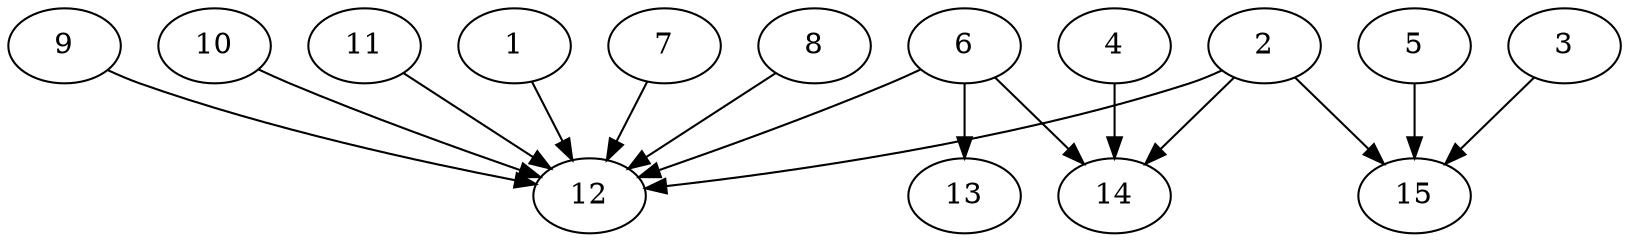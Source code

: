 // DAG automatically generated by daggen at Thu Oct  3 13:59:26 2019
// ./daggen --dot -n 15 --ccr 0.4 --fat 0.9 --regular 0.7 --density 0.7 --mindata 5242880 --maxdata 52428800 
digraph G {
  1 [size="105262080", alpha="0.14", expect_size="42104832"] 
  1 -> 12 [size ="42104832"]
  2 [size="106782720", alpha="0.12", expect_size="42713088"] 
  2 -> 12 [size ="42713088"]
  2 -> 14 [size ="42713088"]
  2 -> 15 [size ="42713088"]
  3 [size="95365120", alpha="0.08", expect_size="38146048"] 
  3 -> 15 [size ="38146048"]
  4 [size="20730880", alpha="0.08", expect_size="8292352"] 
  4 -> 14 [size ="8292352"]
  5 [size="43558400", alpha="0.17", expect_size="17423360"] 
  5 -> 15 [size ="17423360"]
  6 [size="113443840", alpha="0.08", expect_size="45377536"] 
  6 -> 12 [size ="45377536"]
  6 -> 13 [size ="45377536"]
  6 -> 14 [size ="45377536"]
  7 [size="116367360", alpha="0.02", expect_size="46546944"] 
  7 -> 12 [size ="46546944"]
  8 [size="99998720", alpha="0.16", expect_size="39999488"] 
  8 -> 12 [size ="39999488"]
  9 [size="51151360", alpha="0.03", expect_size="20460544"] 
  9 -> 12 [size ="20460544"]
  10 [size="42240000", alpha="0.14", expect_size="16896000"] 
  10 -> 12 [size ="16896000"]
  11 [size="83934720", alpha="0.02", expect_size="33573888"] 
  11 -> 12 [size ="33573888"]
  12 [size="45911040", alpha="0.14", expect_size="18364416"] 
  13 [size="115747840", alpha="0.13", expect_size="46299136"] 
  14 [size="43760640", alpha="0.08", expect_size="17504256"] 
  15 [size="90531840", alpha="0.04", expect_size="36212736"] 
}
